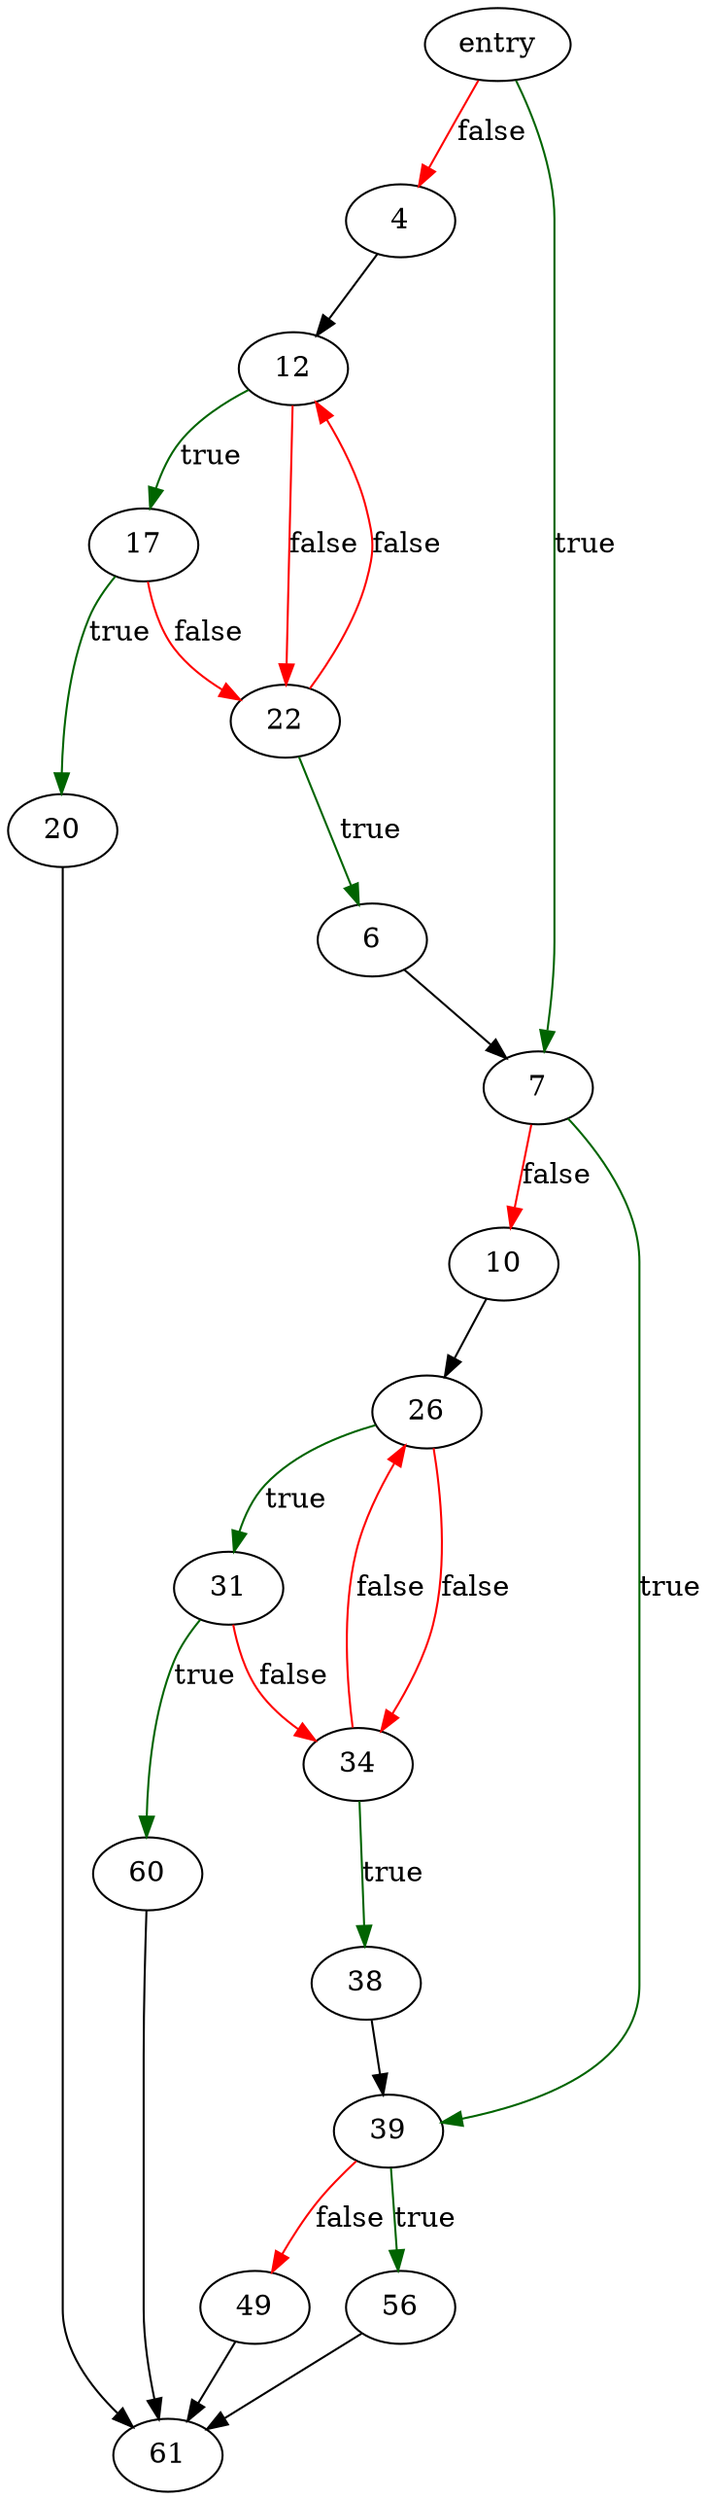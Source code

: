 digraph "getuidbyname" {
	// Node definitions.
	1 [label=entry];
	4;
	6;
	7;
	10;
	12;
	17;
	20;
	22;
	26;
	31;
	34;
	38;
	39;
	49;
	56;
	60;
	61;

	// Edge definitions.
	1 -> 4 [
		color=red
		label=false
	];
	1 -> 7 [
		color=darkgreen
		label=true
	];
	4 -> 12;
	6 -> 7;
	7 -> 10 [
		color=red
		label=false
	];
	7 -> 39 [
		color=darkgreen
		label=true
	];
	10 -> 26;
	12 -> 17 [
		color=darkgreen
		label=true
	];
	12 -> 22 [
		color=red
		label=false
	];
	17 -> 20 [
		color=darkgreen
		label=true
	];
	17 -> 22 [
		color=red
		label=false
	];
	20 -> 61;
	22 -> 6 [
		color=darkgreen
		label=true
	];
	22 -> 12 [
		color=red
		label=false
	];
	26 -> 31 [
		color=darkgreen
		label=true
	];
	26 -> 34 [
		color=red
		label=false
	];
	31 -> 34 [
		color=red
		label=false
	];
	31 -> 60 [
		color=darkgreen
		label=true
	];
	34 -> 26 [
		color=red
		label=false
	];
	34 -> 38 [
		color=darkgreen
		label=true
	];
	38 -> 39;
	39 -> 49 [
		color=red
		label=false
	];
	39 -> 56 [
		color=darkgreen
		label=true
	];
	49 -> 61;
	56 -> 61;
	60 -> 61;
}
